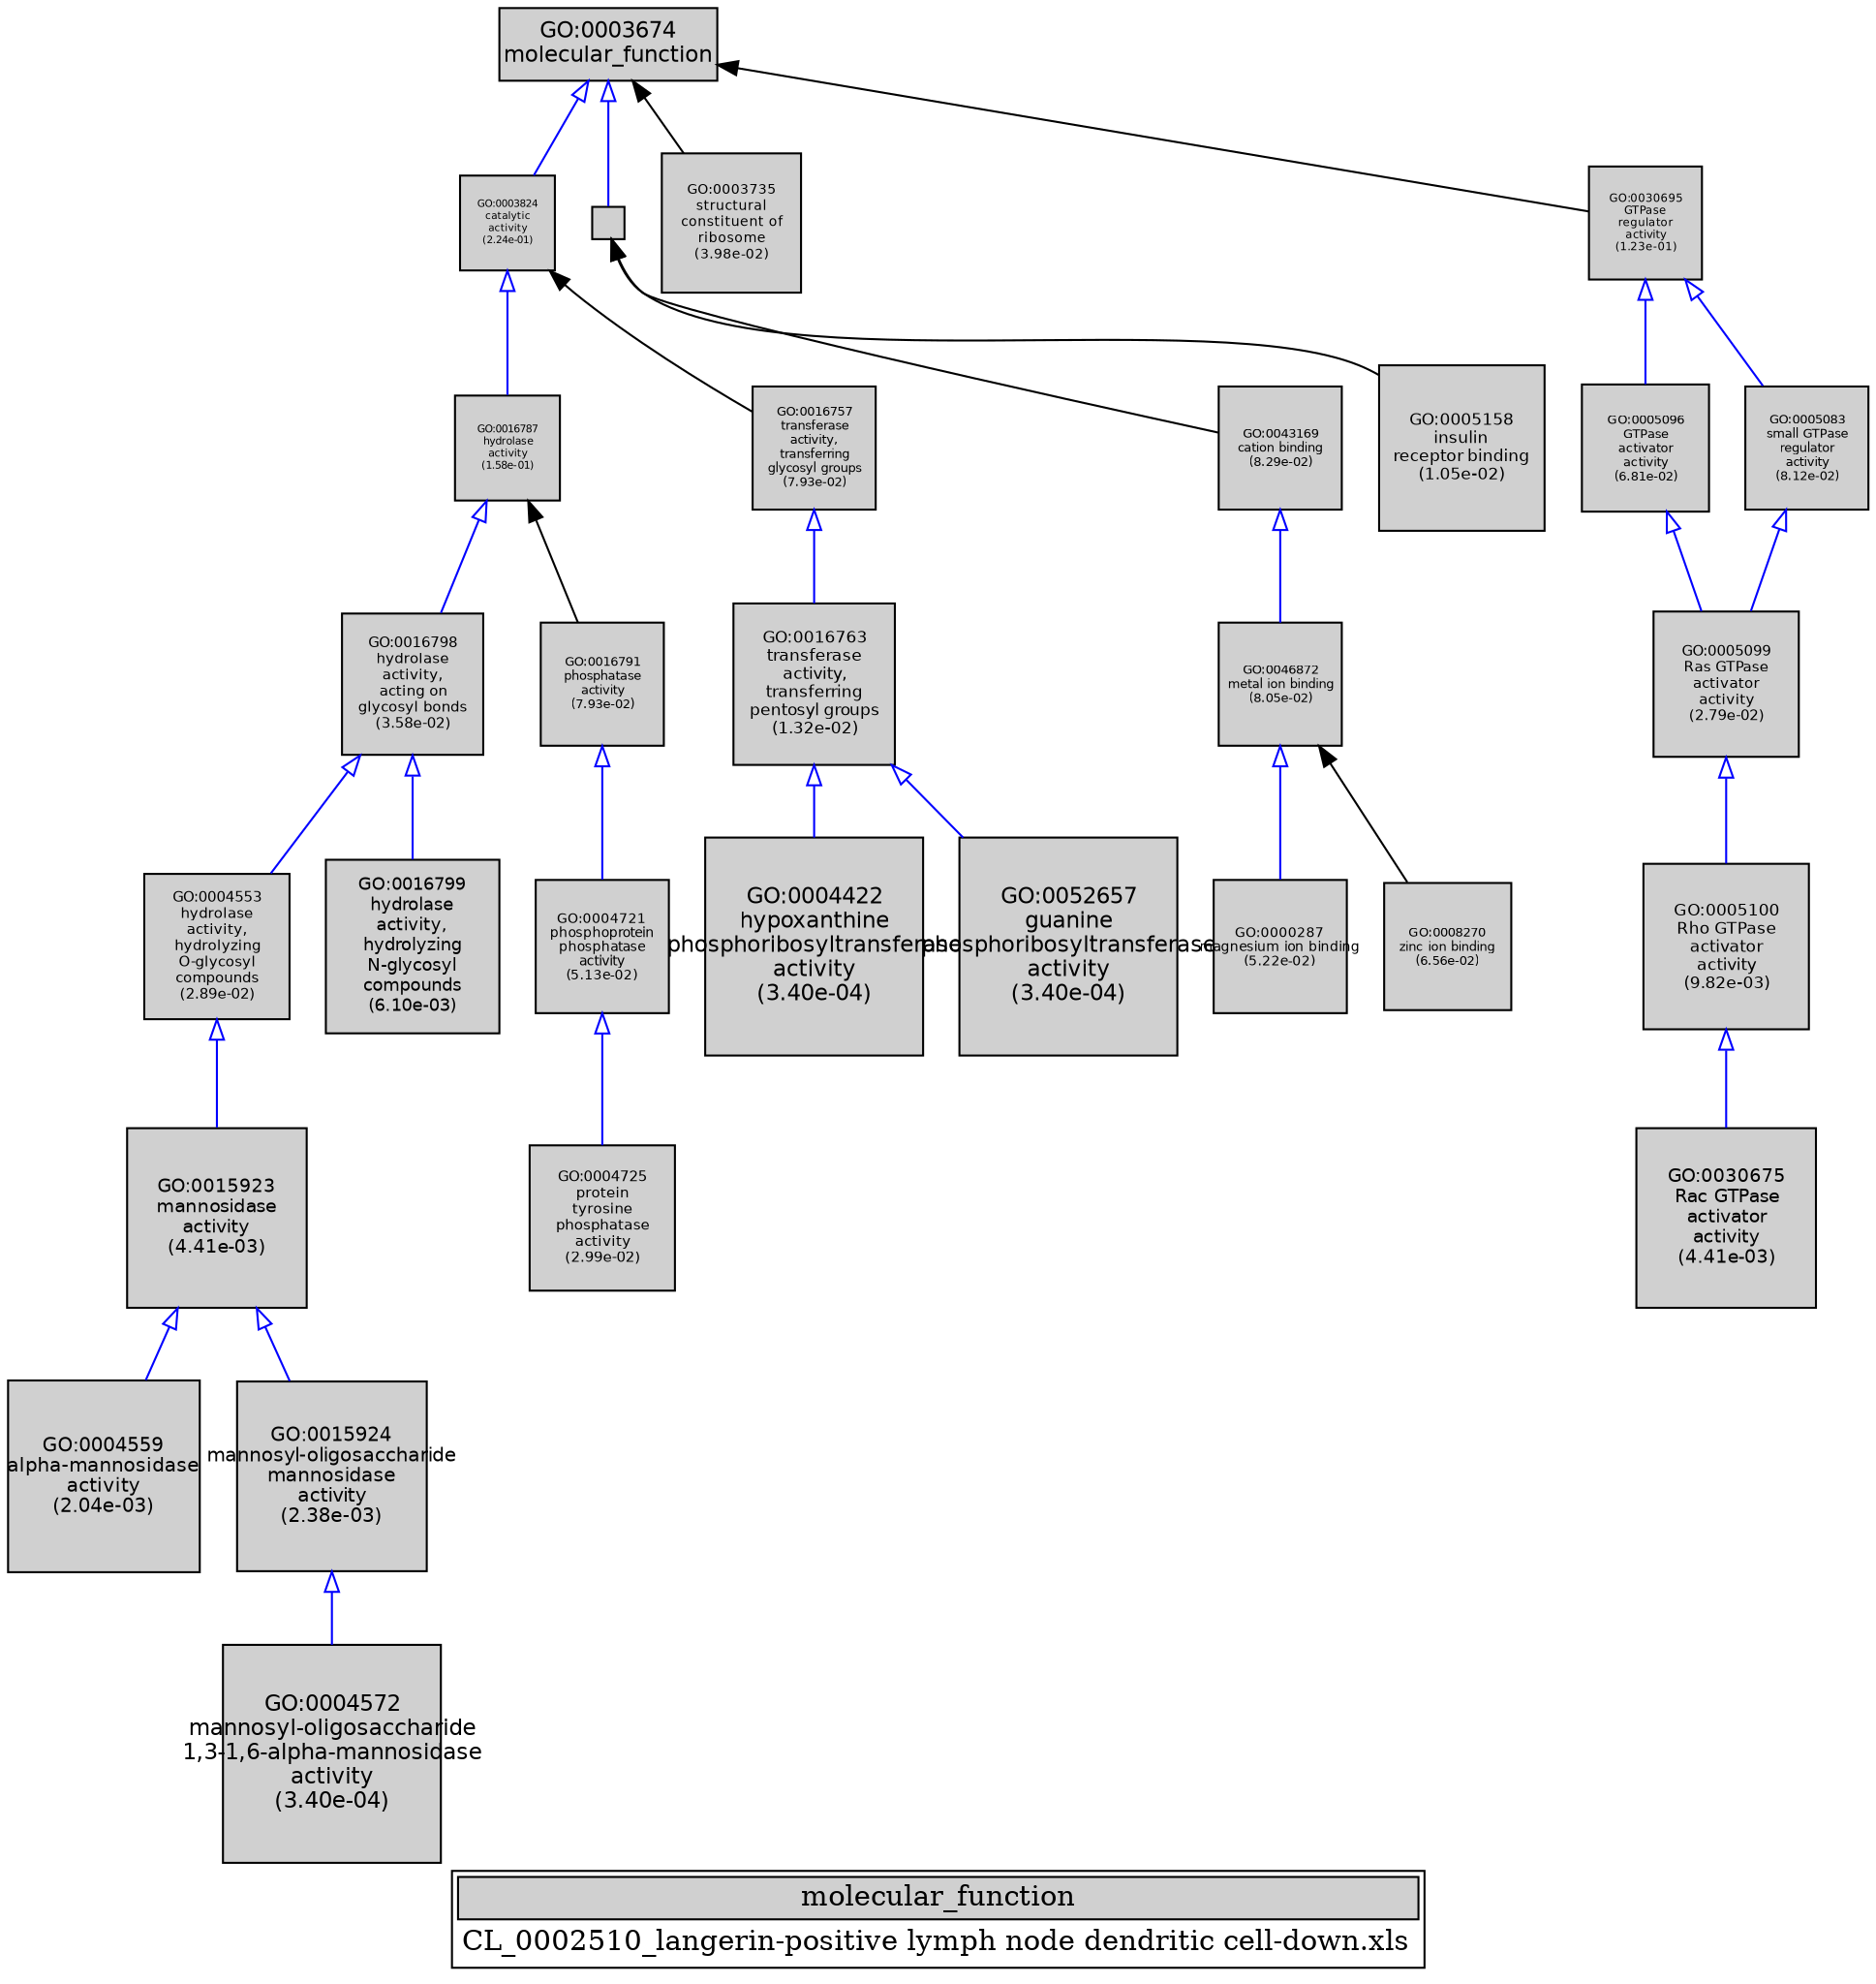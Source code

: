 digraph "molecular_function" {
graph [ bgcolor = "#FFFFFF", label = <<TABLE COLOR="black" BGCOLOR="white"><TR><TD COLSPAN="2" BGCOLOR="#D0D0D0"><FONT COLOR="black">molecular_function</FONT></TD></TR><TR><TD BORDER="0">CL_0002510_langerin-positive lymph node dendritic cell-down.xls</TD></TR></TABLE>> ];
node [ fontname = "Helvetica" ];

subgraph "nodes" {

node [ style = "filled", fixedsize = "true", width = 1, shape = "box", fontsize = 9, fillcolor = "#D0D0D0", fontcolor = "black", color = "black" ];

"GO:0004422" [ URL = "#GO:0004422", label = <<TABLE BORDER="0"><TR><TD>GO:0004422<BR/>hypoxanthine<BR/>phosphoribosyltransferase<BR/>activity<BR/>(3.40e-04)</TD></TR></TABLE>>, width = 1.5, shape = "box", fontsize = 10.8, height = 1.5 ];
"GO:0005100" [ URL = "#GO:0005100", label = <<TABLE BORDER="0"><TR><TD>GO:0005100<BR/>Rho GTPase<BR/>activator<BR/>activity<BR/>(9.82e-03)</TD></TR></TABLE>>, width = 1.14311148977, shape = "box", fontsize = 8.23040272633, height = 1.14311148977 ];
"GO:0003824" [ URL = "#GO:0003824", label = <<TABLE BORDER="0"><TR><TD>GO:0003824<BR/>catalytic<BR/>activity<BR/>(2.24e-01)</TD></TR></TABLE>>, width = 0.655559912833, shape = "box", fontsize = 5.0, height = 0.655559912833 ];
"GO:0016763" [ URL = "#GO:0016763", label = <<TABLE BORDER="0"><TR><TD>GO:0016763<BR/>transferase<BR/>activity,<BR/>transferring<BR/>pentosyl groups<BR/>(1.32e-02)</TD></TR></TABLE>>, width = 1.10634393328, shape = "box", fontsize = 7.96567631962, height = 1.10634393328 ];
"GO:0000287" [ URL = "#GO:0000287", label = <<TABLE BORDER="0"><TR><TD>GO:0000287<BR/>magnesium ion binding<BR/>(5.22e-02)</TD></TR></TABLE>>, width = 0.915376996904, shape = "box", fontsize = 6.59071437771, height = 0.915376996904 ];
"GO:0004572" [ URL = "#GO:0004572", label = <<TABLE BORDER="0"><TR><TD>GO:0004572<BR/>mannosyl-oligosaccharide<BR/>1,3-1,6-alpha-mannosidase<BR/>activity<BR/>(3.40e-04)</TD></TR></TABLE>>, width = 1.5, shape = "box", fontsize = 10.8, height = 1.5 ];
"GO:0004553" [ URL = "#GO:0004553", label = <<TABLE BORDER="0"><TR><TD>GO:0004553<BR/>hydrolase<BR/>activity,<BR/>hydrolyzing<BR/>O-glycosyl<BR/>compounds<BR/>(2.89e-02)</TD></TR></TABLE>>, width = 1.00200381782, shape = "box", fontsize = 7.21442748827, height = 1.00200381782 ];
"GO:0008270" [ URL = "#GO:0008270", label = <<TABLE BORDER="0"><TR><TD>GO:0008270<BR/>zinc ion binding<BR/>(6.56e-02)</TD></TR></TABLE>>, width = 0.879810251158, shape = "box", fontsize = 6.33463380834, height = 0.879810251158 ];
"GO:0005099" [ URL = "#GO:0005099", label = <<TABLE BORDER="0"><TR><TD>GO:0005099<BR/>Ras GTPase<BR/>activator<BR/>activity<BR/>(2.79e-02)</TD></TR></TABLE>>, width = 1.0069037616, shape = "box", fontsize = 7.24970708351, height = 1.0069037616 ];
"GO:0030675" [ URL = "#GO:0030675", label = <<TABLE BORDER="0"><TR><TD>GO:0030675<BR/>Rac GTPase<BR/>activator<BR/>activity<BR/>(4.41e-03)</TD></TR></TABLE>>, width = 1.23738161193, shape = "box", fontsize = 8.9091476059, height = 1.23738161193 ];
"GO:0046872" [ URL = "#GO:0046872", label = <<TABLE BORDER="0"><TR><TD>GO:0046872<BR/>metal ion binding<BR/>(8.05e-02)</TD></TR></TABLE>>, width = 0.846585257878, shape = "box", fontsize = 6.09541385672, height = 0.846585257878 ];
"GO:0005488" [ URL = "#GO:0005488", label = "", width = 0.220445786112, shape = "box", height = 0.220445786112 ];
"GO:0004559" [ URL = "#GO:0004559", label = <<TABLE BORDER="0"><TR><TD>GO:0004559<BR/>alpha-mannosidase<BR/>activity<BR/>(2.04e-03)</TD></TR></TABLE>>, width = 1.32200179525, shape = "box", fontsize = 9.5184129258, height = 1.32200179525 ];
"GO:0016798" [ URL = "#GO:0016798", label = <<TABLE BORDER="0"><TR><TD>GO:0016798<BR/>hydrolase<BR/>activity,<BR/>acting on<BR/>glycosyl bonds<BR/>(3.58e-02)</TD></TR></TABLE>>, width = 0.971359235667, shape = "box", fontsize = 6.9937864968, height = 0.971359235667 ];
"GO:0015923" [ URL = "#GO:0015923", label = <<TABLE BORDER="0"><TR><TD>GO:0015923<BR/>mannosidase<BR/>activity<BR/>(4.41e-03)</TD></TR></TABLE>>, width = 1.23738161193, shape = "box", fontsize = 8.9091476059, height = 1.23738161193 ];
"GO:0016799" [ URL = "#GO:0016799", label = <<TABLE BORDER="0"><TR><TD>GO:0016799<BR/>hydrolase<BR/>activity,<BR/>hydrolyzing<BR/>N-glycosyl<BR/>compounds<BR/>(6.10e-03)</TD></TR></TABLE>>, width = 1.20001609799, shape = "box", fontsize = 8.64011590555, height = 1.20001609799 ];
"GO:0004721" [ URL = "#GO:0004721", label = <<TABLE BORDER="0"><TR><TD>GO:0004721<BR/>phosphoprotein<BR/>phosphatase<BR/>activity<BR/>(5.13e-02)</TD></TR></TABLE>>, width = 0.918265477198, shape = "box", fontsize = 6.61151143582, height = 0.918265477198 ];
"GO:0016787" [ URL = "#GO:0016787", label = <<TABLE BORDER="0"><TR><TD>GO:0016787<BR/>hydrolase<BR/>activity<BR/>(1.58e-01)</TD></TR></TABLE>>, width = 0.726089120943, shape = "box", fontsize = 5.22784167079, height = 0.726089120943 ];
"GO:0016791" [ URL = "#GO:0016791", label = <<TABLE BORDER="0"><TR><TD>GO:0016791<BR/>phosphatase<BR/>activity<BR/>(7.93e-02)</TD></TR></TABLE>>, width = 0.849075630625, shape = "box", fontsize = 6.1133445405, height = 0.849075630625 ];
"GO:0015924" [ URL = "#GO:0015924", label = <<TABLE BORDER="0"><TR><TD>GO:0015924<BR/>mannosyl-oligosaccharide<BR/>mannosidase<BR/>activity<BR/>(2.38e-03)</TD></TR></TABLE>>, width = 1.30556312037, shape = "box", fontsize = 9.40005446669, height = 1.30556312037 ];
"GO:0003674" [ URL = "#GO:0003674", label = <<TABLE BORDER="0"><TR><TD>GO:0003674<BR/>molecular_function</TD></TR></TABLE>>, width = 1.5, shape = "box", fontsize = 10.8 ];
"GO:0004725" [ URL = "#GO:0004725", label = <<TABLE BORDER="0"><TR><TD>GO:0004725<BR/>protein<BR/>tyrosine<BR/>phosphatase<BR/>activity<BR/>(2.99e-02)</TD></TR></TABLE>>, width = 0.997251020902, shape = "box", fontsize = 7.1802073505, height = 0.997251020902 ];
"GO:0005096" [ URL = "#GO:0005096", label = <<TABLE BORDER="0"><TR><TD>GO:0005096<BR/>GTPase<BR/>activator<BR/>activity<BR/>(6.81e-02)</TD></TR></TABLE>>, width = 0.873844307507, shape = "box", fontsize = 6.29167901405, height = 0.873844307507 ];
"GO:0003735" [ URL = "#GO:0003735", label = <<TABLE BORDER="0"><TR><TD>GO:0003735<BR/>structural<BR/>constituent of<BR/>ribosome<BR/>(3.98e-02)</TD></TR></TABLE>>, width = 0.956130611667, shape = "box", fontsize = 6.884140404, height = 0.956130611667 ];
"GO:0052657" [ URL = "#GO:0052657", label = <<TABLE BORDER="0"><TR><TD>GO:0052657<BR/>guanine<BR/>phosphoribosyltransferase<BR/>activity<BR/>(3.40e-04)</TD></TR></TABLE>>, width = 1.5, shape = "box", fontsize = 10.8, height = 1.5 ];
"GO:0043169" [ URL = "#GO:0043169", label = <<TABLE BORDER="0"><TR><TD>GO:0043169<BR/>cation binding<BR/>(8.29e-02)</TD></TR></TABLE>>, width = 0.841702534686, shape = "box", fontsize = 6.06025824974, height = 0.841702534686 ];
"GO:0005083" [ URL = "#GO:0005083", label = <<TABLE BORDER="0"><TR><TD>GO:0005083<BR/>small GTPase<BR/>regulator<BR/>activity<BR/>(8.12e-02)</TD></TR></TABLE>>, width = 0.845139898884, shape = "box", fontsize = 6.08500727197, height = 0.845139898884 ];
"GO:0030695" [ URL = "#GO:0030695", label = <<TABLE BORDER="0"><TR><TD>GO:0030695<BR/>GTPase<BR/>regulator<BR/>activity<BR/>(1.23e-01)</TD></TR></TABLE>>, width = 0.772736189734, shape = "box", fontsize = 5.56370056608, height = 0.772736189734 ];
"GO:0005158" [ URL = "#GO:0005158", label = <<TABLE BORDER="0"><TR><TD>GO:0005158<BR/>insulin<BR/>receptor binding<BR/>(1.05e-02)</TD></TR></TABLE>>, width = 1.13493454599, shape = "box", fontsize = 8.1715287311, height = 1.13493454599 ];
"GO:0016757" [ URL = "#GO:0016757", label = <<TABLE BORDER="0"><TR><TD>GO:0016757<BR/>transferase<BR/>activity,<BR/>transferring<BR/>glycosyl groups<BR/>(7.93e-02)</TD></TR></TABLE>>, width = 0.849075630625, shape = "box", fontsize = 6.1133445405, height = 0.849075630625 ];
}
subgraph "edges" {


edge [ dir = "back", weight = 1 ];
subgraph "regulates" {


edge [ color = "cyan", arrowtail = "none" ];
subgraph "positive" {


edge [ color = "green", arrowtail = "vee" ];
}
subgraph "negative" {


edge [ color = "red", arrowtail = "tee" ];
}
}
subgraph "part_of" {


edge [ color = "purple", arrowtail = "diamond", weight = 2.5 ];
}
subgraph "is_a" {


edge [ color = "blue", arrowtail = "empty", weight = 5.0 ];
"GO:0016787" -> "GO:0016798";
"GO:0046872" -> "GO:0000287";
"GO:0003824" -> "GO:0016787";
"GO:0004721" -> "GO:0004725";
"GO:0030695" -> "GO:0005083";
"GO:0003674" -> "GO:0005488";
"GO:0005096" -> "GO:0005099";
"GO:0016763" -> "GO:0052657";
"GO:0016791" -> "GO:0004721";
"GO:0005083" -> "GO:0005099";
"GO:0016757" -> "GO:0016763";
"GO:0003674" -> "GO:0003824";
"GO:0016798" -> "GO:0016799";
"GO:0043169" -> "GO:0046872";
"GO:0005099" -> "GO:0005100";
"GO:0016763" -> "GO:0004422";
"GO:0015923" -> "GO:0015924";
"GO:0030695" -> "GO:0005096";
"GO:0015923" -> "GO:0004559";
"GO:0005100" -> "GO:0030675";
"GO:0015924" -> "GO:0004572";
"GO:0004553" -> "GO:0015923";
"GO:0016798" -> "GO:0004553";
}
"GO:0016787" -> "GO:0016791";
"GO:0046872" -> "GO:0008270";
"GO:0005488" -> "GO:0043169";
"GO:0003674" -> "GO:0003735";
"GO:0003674" -> "GO:0030695";
"GO:0003824" -> "GO:0016757";
"GO:0005488" -> "GO:0005158";
}
}

